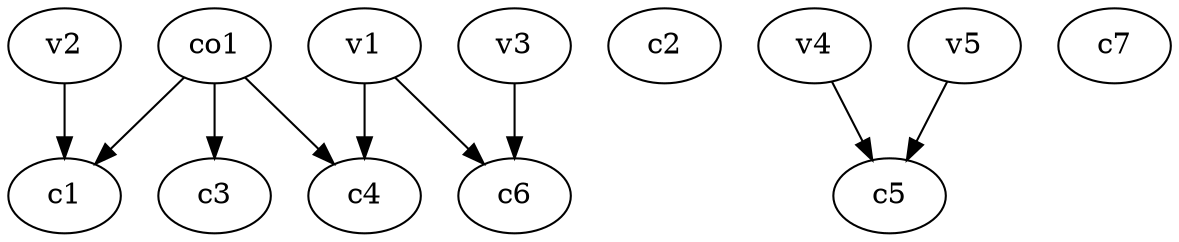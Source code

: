 strict digraph  {
c1;
c2;
c3;
c4;
c5;
c6;
c7;
v1;
v2;
v3;
v4;
v5;
co1;
v1 -> c4  [weight=1];
v1 -> c6  [weight=1];
v2 -> c1  [weight=1];
v3 -> c6  [weight=1];
v4 -> c5  [weight=1];
v5 -> c5  [weight=1];
co1 -> c1  [weight=1];
co1 -> c4  [weight=1];
co1 -> c3  [weight=1];
}
